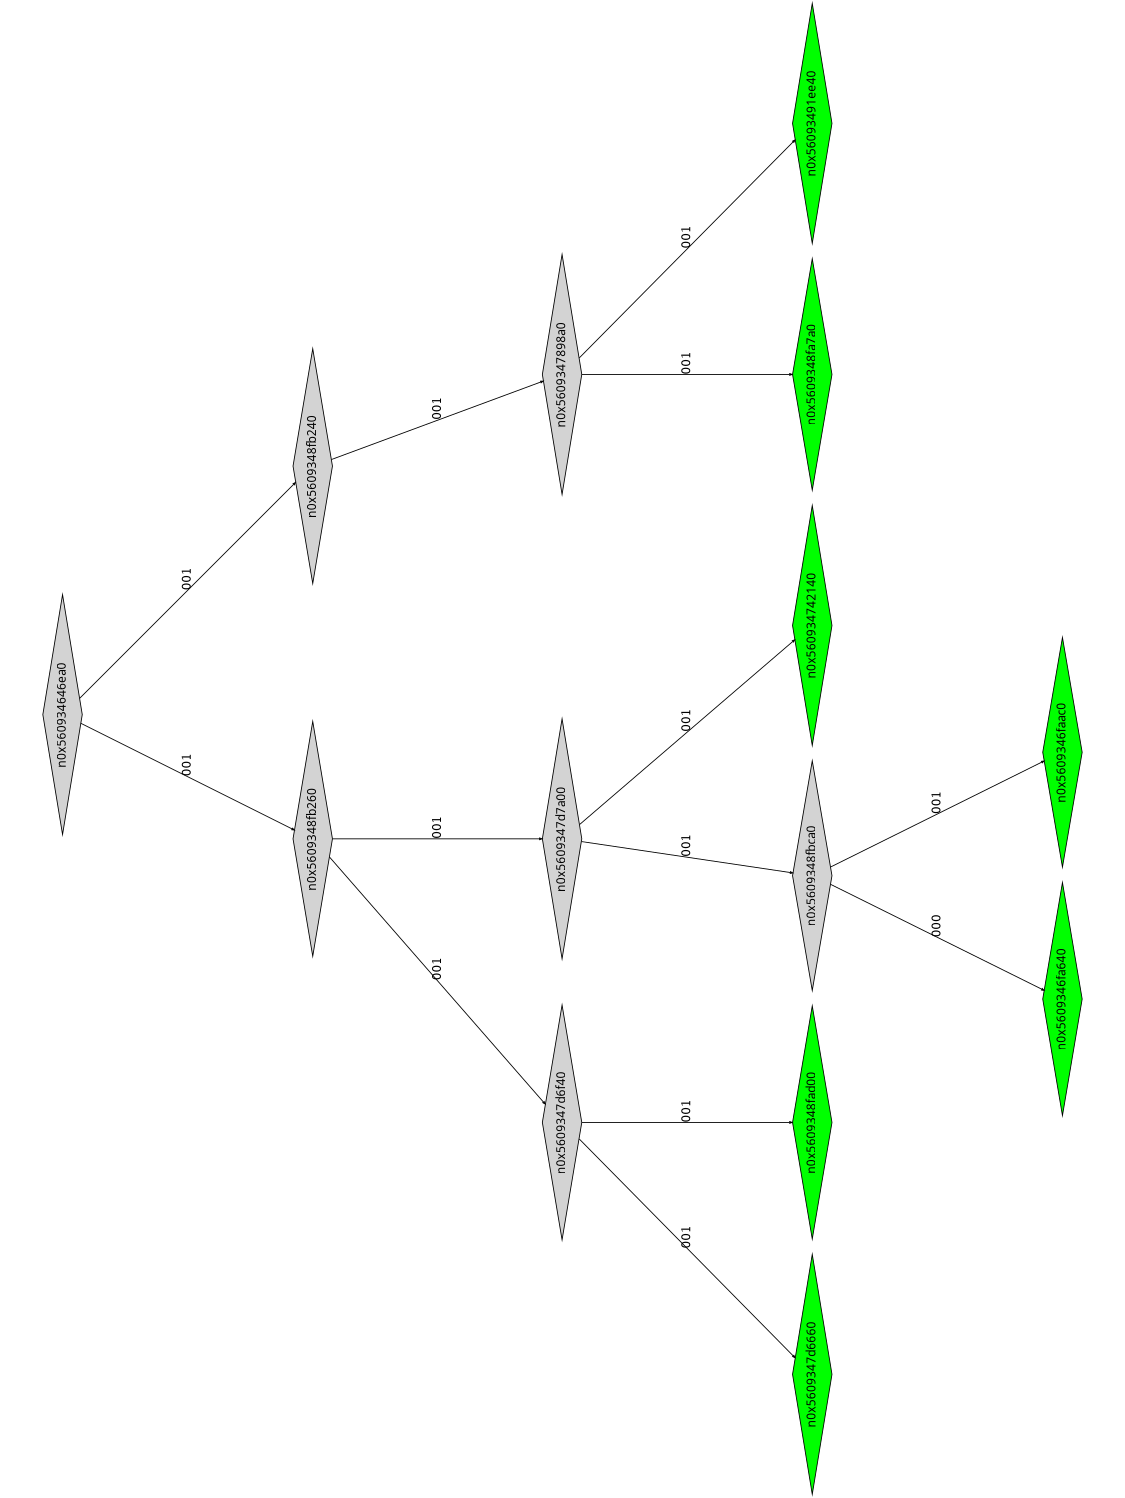 digraph G {
	size="10,7.5";
	ratio=fill;
	rotate=90;
	center = "true";
	node [style="filled",width=.1,height=.1,fontname="Terminus"]
	edge [arrowsize=.3]
	n0x560934646ea0 [shape=diamond];
	n0x560934646ea0 -> n0x5609348fb260 [label=001];
	n0x560934646ea0 -> n0x5609348fb240 [label=001];
	n0x5609348fb240 [shape=diamond];
	n0x5609348fb240 -> n0x5609347898a0 [label=001];
	n0x5609347898a0 [shape=diamond];
	n0x5609347898a0 -> n0x5609348fa7a0 [label=001];
	n0x5609347898a0 -> n0x56093491ee40 [label=001];
	n0x56093491ee40 [shape=diamond,fillcolor=green];
	n0x5609348fa7a0 [shape=diamond,fillcolor=green];
	n0x5609348fb260 [shape=diamond];
	n0x5609348fb260 -> n0x5609347d6f40 [label=001];
	n0x5609348fb260 -> n0x5609347d7a00 [label=001];
	n0x5609347d7a00 [shape=diamond];
	n0x5609347d7a00 -> n0x5609348fbca0 [label=001];
	n0x5609347d7a00 -> n0x560934742140 [label=001];
	n0x560934742140 [shape=diamond,fillcolor=green];
	n0x5609348fbca0 [shape=diamond];
	n0x5609348fbca0 -> n0x5609346fa640 [label=000];
	n0x5609348fbca0 -> n0x5609346faac0 [label=001];
	n0x5609346faac0 [shape=diamond,fillcolor=green];
	n0x5609346fa640 [shape=diamond,fillcolor=green];
	n0x5609347d6f40 [shape=diamond];
	n0x5609347d6f40 -> n0x5609347d6660 [label=001];
	n0x5609347d6f40 -> n0x5609348fad00 [label=001];
	n0x5609348fad00 [shape=diamond,fillcolor=green];
	n0x5609347d6660 [shape=diamond,fillcolor=green];
}
